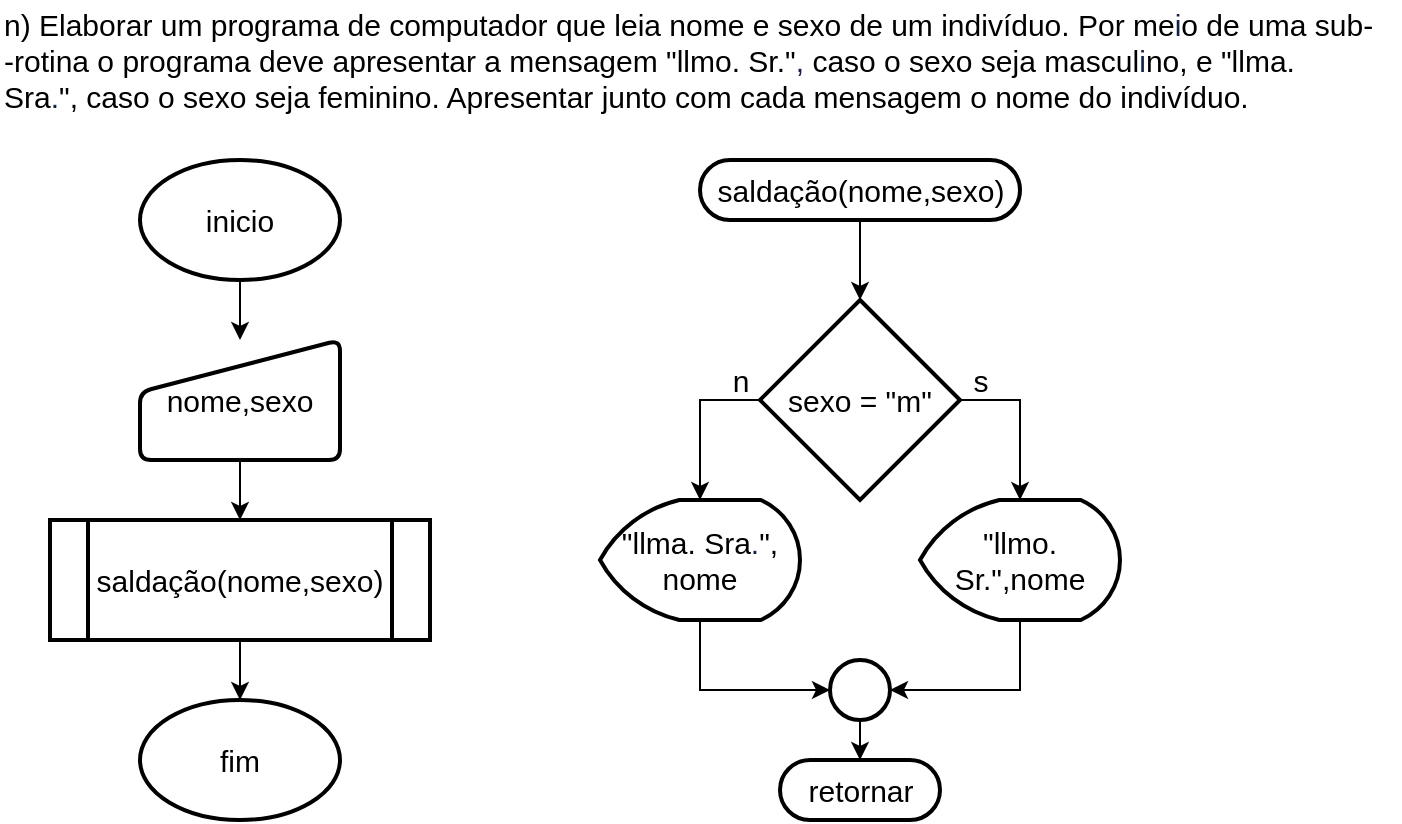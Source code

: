 <mxfile version="19.0.3" type="device"><diagram id="hr_fe4lypUMsLCWDE3dJ" name="Página-1"><mxGraphModel dx="1102" dy="865" grid="1" gridSize="10" guides="1" tooltips="1" connect="1" arrows="1" fold="1" page="1" pageScale="1" pageWidth="827" pageHeight="1169" math="0" shadow="0"><root><mxCell id="0"/><mxCell id="1" parent="0"/><mxCell id="VWSv6yplb4yTsYVX-18j-1" value="&lt;span class=&quot;fontstyle0&quot; style=&quot;font-size: 15px;&quot;&gt;n) Elaborar um programa de computador que leia nome e sexo de um indivíduo. Por me&lt;/span&gt;&lt;span style=&quot;color: rgb(17, 33, 71); font-size: 15px;&quot; class=&quot;fontstyle0&quot;&gt;i&lt;/span&gt;&lt;span class=&quot;fontstyle0&quot; style=&quot;font-size: 15px;&quot;&gt;o de uma sub-&lt;br style=&quot;font-size: 15px;&quot;&gt;-rotina o programa deve apresentar a mensagem &quot;llmo. Sr.&quot;&lt;/span&gt;&lt;span style=&quot;color: rgb(17, 33, 71); font-size: 15px;&quot; class=&quot;fontstyle0&quot;&gt;, &lt;/span&gt;&lt;span class=&quot;fontstyle0&quot; style=&quot;font-size: 15px;&quot;&gt;caso o sexo seja mascul&lt;/span&gt;&lt;span style=&quot;color: rgb(17, 33, 71); font-size: 15px;&quot; class=&quot;fontstyle0&quot;&gt;i&lt;/span&gt;&lt;span class=&quot;fontstyle0&quot; style=&quot;font-size: 15px;&quot;&gt;no, e &quot;llma.&lt;br style=&quot;font-size: 15px;&quot;&gt;Sra&lt;/span&gt;&lt;span style=&quot;color: rgb(17, 33, 71); font-size: 15px;&quot; class=&quot;fontstyle0&quot;&gt;.&lt;/span&gt;&lt;span class=&quot;fontstyle0&quot; style=&quot;font-size: 15px;&quot;&gt;&quot;, caso o sexo seja feminino. Apresentar junto com cada mensagem o nome do indivíduo.&lt;/span&gt; " style="text;html=1;align=left;verticalAlign=middle;resizable=0;points=[];autosize=1;strokeColor=none;fillColor=none;fontSize=15;" vertex="1" parent="1"><mxGeometry width="700" height="60" as="geometry"/></mxCell><mxCell id="VWSv6yplb4yTsYVX-18j-24" value="" style="edgeStyle=orthogonalEdgeStyle;rounded=0;orthogonalLoop=1;jettySize=auto;html=1;fontSize=15;" edge="1" parent="1" source="VWSv6yplb4yTsYVX-18j-2" target="VWSv6yplb4yTsYVX-18j-4"><mxGeometry relative="1" as="geometry"/></mxCell><mxCell id="VWSv6yplb4yTsYVX-18j-2" value="saldação(nome,sexo)" style="html=1;dashed=0;whitespace=wrap;shape=mxgraph.dfd.start;fontSize=15;strokeWidth=2;" vertex="1" parent="1"><mxGeometry x="350" y="80" width="160" height="30" as="geometry"/></mxCell><mxCell id="VWSv6yplb4yTsYVX-18j-3" value="retornar" style="html=1;dashed=0;whitespace=wrap;shape=mxgraph.dfd.start;fontSize=15;strokeWidth=2;" vertex="1" parent="1"><mxGeometry x="390" y="380" width="80" height="30" as="geometry"/></mxCell><mxCell id="VWSv6yplb4yTsYVX-18j-25" style="edgeStyle=orthogonalEdgeStyle;rounded=0;orthogonalLoop=1;jettySize=auto;html=1;exitX=0;exitY=0.5;exitDx=0;exitDy=0;exitPerimeter=0;entryX=0.5;entryY=0;entryDx=0;entryDy=0;entryPerimeter=0;fontSize=15;" edge="1" parent="1" source="VWSv6yplb4yTsYVX-18j-4" target="VWSv6yplb4yTsYVX-18j-8"><mxGeometry relative="1" as="geometry"/></mxCell><mxCell id="VWSv6yplb4yTsYVX-18j-26" style="edgeStyle=orthogonalEdgeStyle;rounded=0;orthogonalLoop=1;jettySize=auto;html=1;exitX=1;exitY=0.5;exitDx=0;exitDy=0;exitPerimeter=0;fontSize=15;" edge="1" parent="1" source="VWSv6yplb4yTsYVX-18j-4" target="VWSv6yplb4yTsYVX-18j-7"><mxGeometry relative="1" as="geometry"/></mxCell><mxCell id="VWSv6yplb4yTsYVX-18j-4" value="sexo = &quot;m&quot;" style="strokeWidth=2;html=1;shape=mxgraph.flowchart.decision;whiteSpace=wrap;fontSize=15;" vertex="1" parent="1"><mxGeometry x="380" y="150" width="100" height="100" as="geometry"/></mxCell><mxCell id="VWSv6yplb4yTsYVX-18j-30" value="" style="edgeStyle=orthogonalEdgeStyle;rounded=0;orthogonalLoop=1;jettySize=auto;html=1;fontSize=15;" edge="1" parent="1" source="VWSv6yplb4yTsYVX-18j-6" target="VWSv6yplb4yTsYVX-18j-3"><mxGeometry relative="1" as="geometry"/></mxCell><mxCell id="VWSv6yplb4yTsYVX-18j-6" value="" style="verticalLabelPosition=bottom;verticalAlign=top;html=1;shape=mxgraph.flowchart.on-page_reference;fontSize=15;strokeWidth=2;" vertex="1" parent="1"><mxGeometry x="415" y="330" width="30" height="30" as="geometry"/></mxCell><mxCell id="VWSv6yplb4yTsYVX-18j-28" style="edgeStyle=orthogonalEdgeStyle;rounded=0;orthogonalLoop=1;jettySize=auto;html=1;exitX=0.5;exitY=1;exitDx=0;exitDy=0;exitPerimeter=0;entryX=1;entryY=0.5;entryDx=0;entryDy=0;entryPerimeter=0;fontSize=15;" edge="1" parent="1" source="VWSv6yplb4yTsYVX-18j-7" target="VWSv6yplb4yTsYVX-18j-6"><mxGeometry relative="1" as="geometry"/></mxCell><mxCell id="VWSv6yplb4yTsYVX-18j-7" value="&lt;span style=&quot;text-align: left;&quot;&gt;&quot;llmo. Sr.&quot;,nome&lt;/span&gt;" style="strokeWidth=2;html=1;shape=mxgraph.flowchart.display;whiteSpace=wrap;fontSize=15;" vertex="1" parent="1"><mxGeometry x="460" y="250" width="100" height="60" as="geometry"/></mxCell><mxCell id="VWSv6yplb4yTsYVX-18j-29" style="edgeStyle=orthogonalEdgeStyle;rounded=0;orthogonalLoop=1;jettySize=auto;html=1;exitX=0.5;exitY=1;exitDx=0;exitDy=0;exitPerimeter=0;entryX=0;entryY=0.5;entryDx=0;entryDy=0;entryPerimeter=0;fontSize=15;" edge="1" parent="1" source="VWSv6yplb4yTsYVX-18j-8" target="VWSv6yplb4yTsYVX-18j-6"><mxGeometry relative="1" as="geometry"/></mxCell><mxCell id="VWSv6yplb4yTsYVX-18j-8" value="&lt;span style=&quot;text-align: left;&quot; class=&quot;fontstyle0&quot;&gt;&quot;llma. Sra&lt;/span&gt;&lt;span style=&quot;text-align: left; color: rgb(17, 33, 71);&quot; class=&quot;fontstyle0&quot;&gt;.&lt;/span&gt;&lt;span style=&quot;text-align: left;&quot; class=&quot;fontstyle0&quot;&gt;&quot;, nome&lt;/span&gt;" style="strokeWidth=2;html=1;shape=mxgraph.flowchart.display;whiteSpace=wrap;fontSize=15;" vertex="1" parent="1"><mxGeometry x="300" y="250" width="100" height="60" as="geometry"/></mxCell><mxCell id="VWSv6yplb4yTsYVX-18j-12" value="s" style="text;html=1;align=center;verticalAlign=middle;resizable=0;points=[];autosize=1;strokeColor=none;fillColor=none;fontSize=15;" vertex="1" parent="1"><mxGeometry x="480" y="180" width="20" height="20" as="geometry"/></mxCell><mxCell id="VWSv6yplb4yTsYVX-18j-31" value="n" style="text;html=1;align=center;verticalAlign=middle;resizable=0;points=[];autosize=1;strokeColor=none;fillColor=none;fontSize=15;" vertex="1" parent="1"><mxGeometry x="360" y="180" width="20" height="20" as="geometry"/></mxCell><mxCell id="VWSv6yplb4yTsYVX-18j-37" value="" style="edgeStyle=orthogonalEdgeStyle;rounded=0;orthogonalLoop=1;jettySize=auto;html=1;fontSize=15;" edge="1" parent="1" source="VWSv6yplb4yTsYVX-18j-33" target="VWSv6yplb4yTsYVX-18j-36"><mxGeometry relative="1" as="geometry"/></mxCell><mxCell id="VWSv6yplb4yTsYVX-18j-33" value="nome,sexo" style="html=1;strokeWidth=2;shape=manualInput;whiteSpace=wrap;rounded=1;size=26;arcSize=11;fontSize=15;" vertex="1" parent="1"><mxGeometry x="70" y="170" width="100" height="60" as="geometry"/></mxCell><mxCell id="VWSv6yplb4yTsYVX-18j-35" value="" style="edgeStyle=orthogonalEdgeStyle;rounded=0;orthogonalLoop=1;jettySize=auto;html=1;fontSize=15;" edge="1" parent="1" source="VWSv6yplb4yTsYVX-18j-34" target="VWSv6yplb4yTsYVX-18j-33"><mxGeometry relative="1" as="geometry"/></mxCell><mxCell id="VWSv6yplb4yTsYVX-18j-34" value="inicio" style="strokeWidth=2;html=1;shape=mxgraph.flowchart.start_1;whiteSpace=wrap;fontSize=15;" vertex="1" parent="1"><mxGeometry x="70" y="80" width="100" height="60" as="geometry"/></mxCell><mxCell id="VWSv6yplb4yTsYVX-18j-39" value="" style="edgeStyle=orthogonalEdgeStyle;rounded=0;orthogonalLoop=1;jettySize=auto;html=1;fontSize=15;" edge="1" parent="1" source="VWSv6yplb4yTsYVX-18j-36" target="VWSv6yplb4yTsYVX-18j-38"><mxGeometry relative="1" as="geometry"/></mxCell><mxCell id="VWSv6yplb4yTsYVX-18j-36" value="saldação(nome,sexo)" style="shape=process;whiteSpace=wrap;html=1;backgroundOutline=1;fontSize=15;strokeWidth=2;rounded=1;arcSize=0;" vertex="1" parent="1"><mxGeometry x="25" y="260" width="190" height="60" as="geometry"/></mxCell><mxCell id="VWSv6yplb4yTsYVX-18j-38" value="fim" style="strokeWidth=2;html=1;shape=mxgraph.flowchart.start_1;whiteSpace=wrap;fontSize=15;" vertex="1" parent="1"><mxGeometry x="70" y="350" width="100" height="60" as="geometry"/></mxCell></root></mxGraphModel></diagram></mxfile>